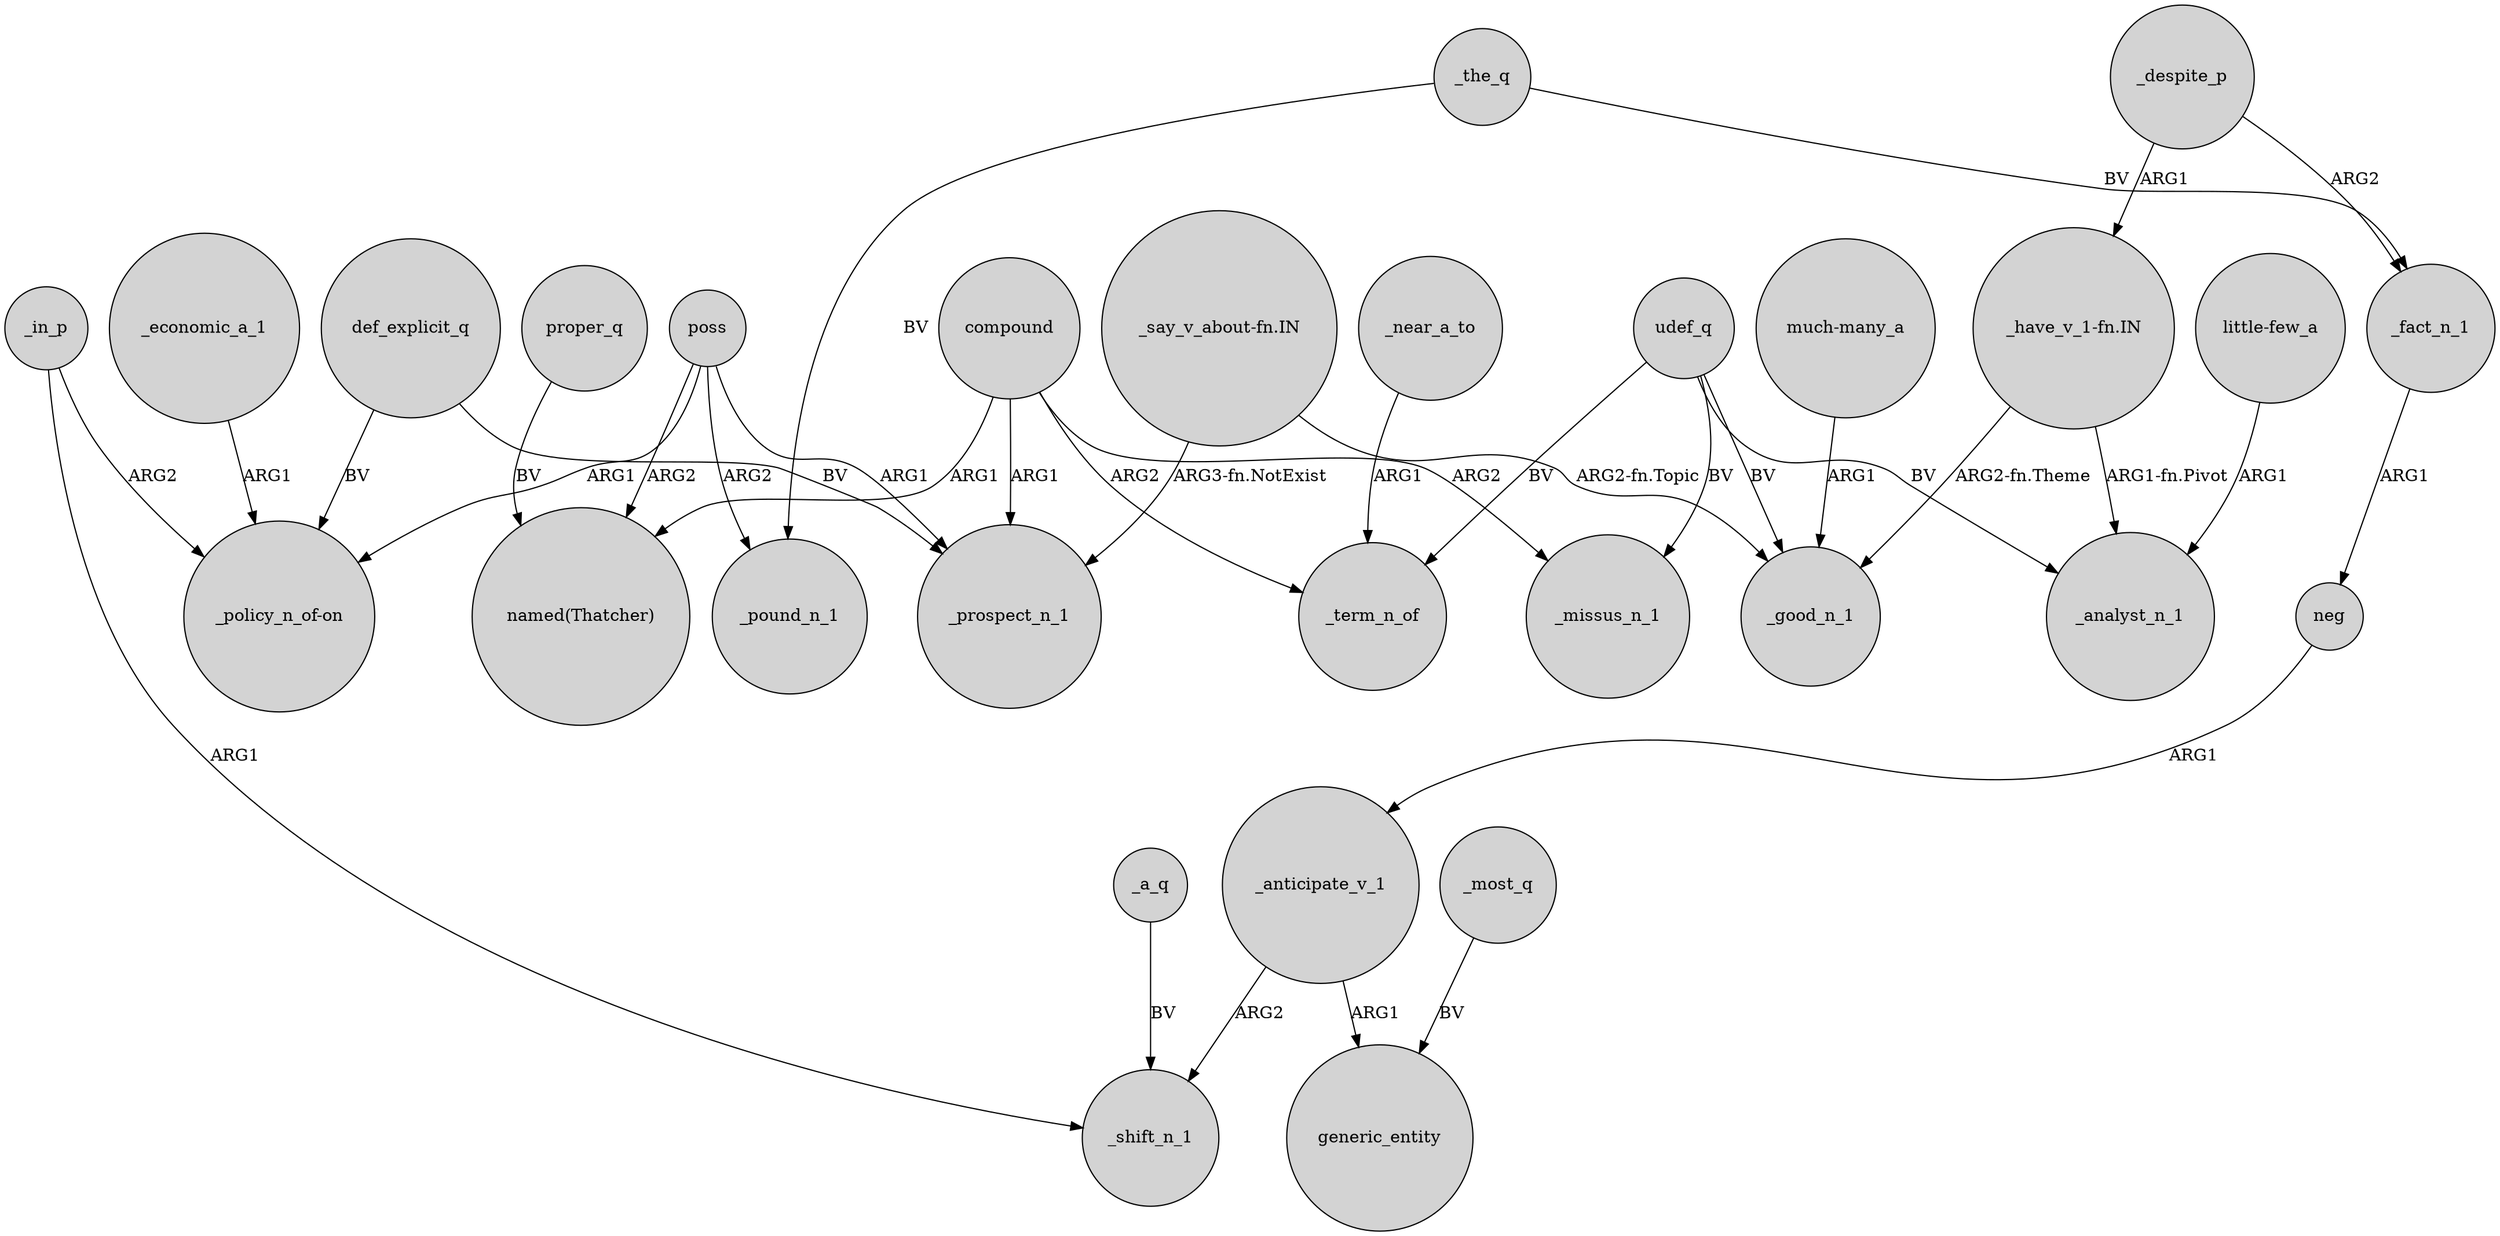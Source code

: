 digraph {
	node [shape=circle style=filled]
	_in_p -> "_policy_n_of-on" [label=ARG2]
	_anticipate_v_1 -> _shift_n_1 [label=ARG2]
	def_explicit_q -> _prospect_n_1 [label=BV]
	compound -> _term_n_of [label=ARG2]
	_despite_p -> _fact_n_1 [label=ARG2]
	_the_q -> _pound_n_1 [label=BV]
	compound -> _missus_n_1 [label=ARG2]
	_in_p -> _shift_n_1 [label=ARG1]
	"_have_v_1-fn.IN" -> _good_n_1 [label="ARG2-fn.Theme"]
	poss -> _pound_n_1 [label=ARG2]
	poss -> "_policy_n_of-on" [label=ARG1]
	_anticipate_v_1 -> generic_entity [label=ARG1]
	udef_q -> _missus_n_1 [label=BV]
	_despite_p -> "_have_v_1-fn.IN" [label=ARG1]
	def_explicit_q -> "_policy_n_of-on" [label=BV]
	_a_q -> _shift_n_1 [label=BV]
	compound -> "named(Thatcher)" [label=ARG1]
	"_have_v_1-fn.IN" -> _analyst_n_1 [label="ARG1-fn.Pivot"]
	"_say_v_about-fn.IN" -> _good_n_1 [label="ARG2-fn.Topic"]
	neg -> _anticipate_v_1 [label=ARG1]
	udef_q -> _term_n_of [label=BV]
	"little-few_a" -> _analyst_n_1 [label=ARG1]
	_the_q -> _fact_n_1 [label=BV]
	_economic_a_1 -> "_policy_n_of-on" [label=ARG1]
	"_say_v_about-fn.IN" -> _prospect_n_1 [label="ARG3-fn.NotExist"]
	_near_a_to -> _term_n_of [label=ARG1]
	_fact_n_1 -> neg [label=ARG1]
	udef_q -> _good_n_1 [label=BV]
	poss -> _prospect_n_1 [label=ARG1]
	poss -> "named(Thatcher)" [label=ARG2]
	udef_q -> _analyst_n_1 [label=BV]
	proper_q -> "named(Thatcher)" [label=BV]
	_most_q -> generic_entity [label=BV]
	compound -> _prospect_n_1 [label=ARG1]
	"much-many_a" -> _good_n_1 [label=ARG1]
}
